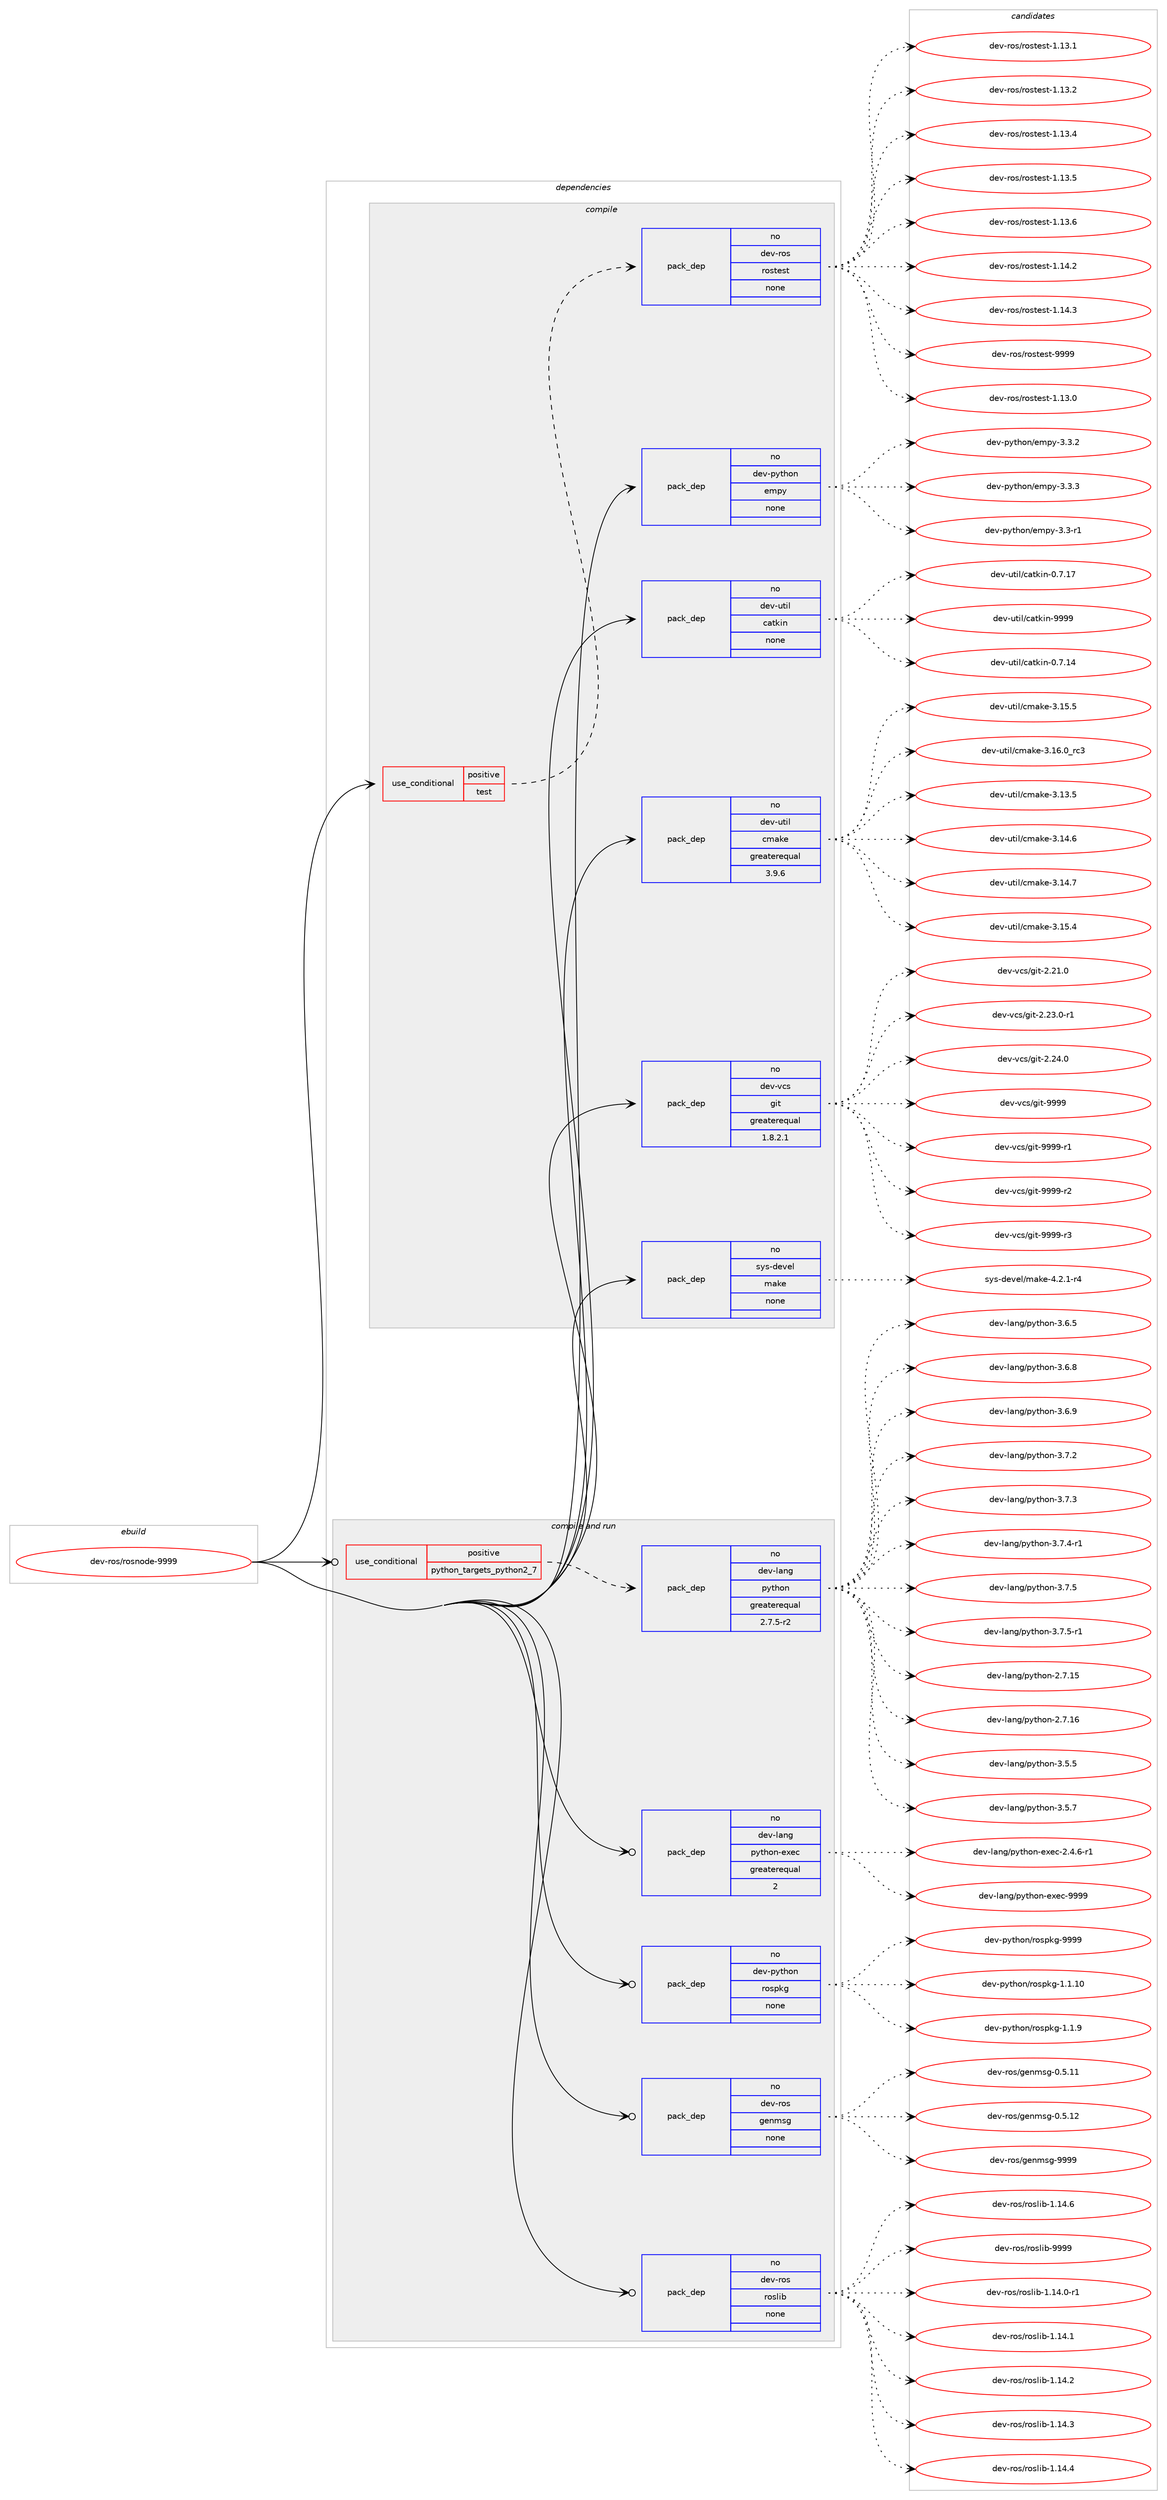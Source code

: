 digraph prolog {

# *************
# Graph options
# *************

newrank=true;
concentrate=true;
compound=true;
graph [rankdir=LR,fontname=Helvetica,fontsize=10,ranksep=1.5];#, ranksep=2.5, nodesep=0.2];
edge  [arrowhead=vee];
node  [fontname=Helvetica,fontsize=10];

# **********
# The ebuild
# **********

subgraph cluster_leftcol {
color=gray;
rank=same;
label=<<i>ebuild</i>>;
id [label="dev-ros/rosnode-9999", color=red, width=4, href="../dev-ros/rosnode-9999.svg"];
}

# ****************
# The dependencies
# ****************

subgraph cluster_midcol {
color=gray;
label=<<i>dependencies</i>>;
subgraph cluster_compile {
fillcolor="#eeeeee";
style=filled;
label=<<i>compile</i>>;
subgraph cond154813 {
dependency662420 [label=<<TABLE BORDER="0" CELLBORDER="1" CELLSPACING="0" CELLPADDING="4"><TR><TD ROWSPAN="3" CELLPADDING="10">use_conditional</TD></TR><TR><TD>positive</TD></TR><TR><TD>test</TD></TR></TABLE>>, shape=none, color=red];
subgraph pack495701 {
dependency662421 [label=<<TABLE BORDER="0" CELLBORDER="1" CELLSPACING="0" CELLPADDING="4" WIDTH="220"><TR><TD ROWSPAN="6" CELLPADDING="30">pack_dep</TD></TR><TR><TD WIDTH="110">no</TD></TR><TR><TD>dev-ros</TD></TR><TR><TD>rostest</TD></TR><TR><TD>none</TD></TR><TR><TD></TD></TR></TABLE>>, shape=none, color=blue];
}
dependency662420:e -> dependency662421:w [weight=20,style="dashed",arrowhead="vee"];
}
id:e -> dependency662420:w [weight=20,style="solid",arrowhead="vee"];
subgraph pack495702 {
dependency662422 [label=<<TABLE BORDER="0" CELLBORDER="1" CELLSPACING="0" CELLPADDING="4" WIDTH="220"><TR><TD ROWSPAN="6" CELLPADDING="30">pack_dep</TD></TR><TR><TD WIDTH="110">no</TD></TR><TR><TD>dev-python</TD></TR><TR><TD>empy</TD></TR><TR><TD>none</TD></TR><TR><TD></TD></TR></TABLE>>, shape=none, color=blue];
}
id:e -> dependency662422:w [weight=20,style="solid",arrowhead="vee"];
subgraph pack495703 {
dependency662423 [label=<<TABLE BORDER="0" CELLBORDER="1" CELLSPACING="0" CELLPADDING="4" WIDTH="220"><TR><TD ROWSPAN="6" CELLPADDING="30">pack_dep</TD></TR><TR><TD WIDTH="110">no</TD></TR><TR><TD>dev-util</TD></TR><TR><TD>catkin</TD></TR><TR><TD>none</TD></TR><TR><TD></TD></TR></TABLE>>, shape=none, color=blue];
}
id:e -> dependency662423:w [weight=20,style="solid",arrowhead="vee"];
subgraph pack495704 {
dependency662424 [label=<<TABLE BORDER="0" CELLBORDER="1" CELLSPACING="0" CELLPADDING="4" WIDTH="220"><TR><TD ROWSPAN="6" CELLPADDING="30">pack_dep</TD></TR><TR><TD WIDTH="110">no</TD></TR><TR><TD>dev-util</TD></TR><TR><TD>cmake</TD></TR><TR><TD>greaterequal</TD></TR><TR><TD>3.9.6</TD></TR></TABLE>>, shape=none, color=blue];
}
id:e -> dependency662424:w [weight=20,style="solid",arrowhead="vee"];
subgraph pack495705 {
dependency662425 [label=<<TABLE BORDER="0" CELLBORDER="1" CELLSPACING="0" CELLPADDING="4" WIDTH="220"><TR><TD ROWSPAN="6" CELLPADDING="30">pack_dep</TD></TR><TR><TD WIDTH="110">no</TD></TR><TR><TD>dev-vcs</TD></TR><TR><TD>git</TD></TR><TR><TD>greaterequal</TD></TR><TR><TD>1.8.2.1</TD></TR></TABLE>>, shape=none, color=blue];
}
id:e -> dependency662425:w [weight=20,style="solid",arrowhead="vee"];
subgraph pack495706 {
dependency662426 [label=<<TABLE BORDER="0" CELLBORDER="1" CELLSPACING="0" CELLPADDING="4" WIDTH="220"><TR><TD ROWSPAN="6" CELLPADDING="30">pack_dep</TD></TR><TR><TD WIDTH="110">no</TD></TR><TR><TD>sys-devel</TD></TR><TR><TD>make</TD></TR><TR><TD>none</TD></TR><TR><TD></TD></TR></TABLE>>, shape=none, color=blue];
}
id:e -> dependency662426:w [weight=20,style="solid",arrowhead="vee"];
}
subgraph cluster_compileandrun {
fillcolor="#eeeeee";
style=filled;
label=<<i>compile and run</i>>;
subgraph cond154814 {
dependency662427 [label=<<TABLE BORDER="0" CELLBORDER="1" CELLSPACING="0" CELLPADDING="4"><TR><TD ROWSPAN="3" CELLPADDING="10">use_conditional</TD></TR><TR><TD>positive</TD></TR><TR><TD>python_targets_python2_7</TD></TR></TABLE>>, shape=none, color=red];
subgraph pack495707 {
dependency662428 [label=<<TABLE BORDER="0" CELLBORDER="1" CELLSPACING="0" CELLPADDING="4" WIDTH="220"><TR><TD ROWSPAN="6" CELLPADDING="30">pack_dep</TD></TR><TR><TD WIDTH="110">no</TD></TR><TR><TD>dev-lang</TD></TR><TR><TD>python</TD></TR><TR><TD>greaterequal</TD></TR><TR><TD>2.7.5-r2</TD></TR></TABLE>>, shape=none, color=blue];
}
dependency662427:e -> dependency662428:w [weight=20,style="dashed",arrowhead="vee"];
}
id:e -> dependency662427:w [weight=20,style="solid",arrowhead="odotvee"];
subgraph pack495708 {
dependency662429 [label=<<TABLE BORDER="0" CELLBORDER="1" CELLSPACING="0" CELLPADDING="4" WIDTH="220"><TR><TD ROWSPAN="6" CELLPADDING="30">pack_dep</TD></TR><TR><TD WIDTH="110">no</TD></TR><TR><TD>dev-lang</TD></TR><TR><TD>python-exec</TD></TR><TR><TD>greaterequal</TD></TR><TR><TD>2</TD></TR></TABLE>>, shape=none, color=blue];
}
id:e -> dependency662429:w [weight=20,style="solid",arrowhead="odotvee"];
subgraph pack495709 {
dependency662430 [label=<<TABLE BORDER="0" CELLBORDER="1" CELLSPACING="0" CELLPADDING="4" WIDTH="220"><TR><TD ROWSPAN="6" CELLPADDING="30">pack_dep</TD></TR><TR><TD WIDTH="110">no</TD></TR><TR><TD>dev-python</TD></TR><TR><TD>rospkg</TD></TR><TR><TD>none</TD></TR><TR><TD></TD></TR></TABLE>>, shape=none, color=blue];
}
id:e -> dependency662430:w [weight=20,style="solid",arrowhead="odotvee"];
subgraph pack495710 {
dependency662431 [label=<<TABLE BORDER="0" CELLBORDER="1" CELLSPACING="0" CELLPADDING="4" WIDTH="220"><TR><TD ROWSPAN="6" CELLPADDING="30">pack_dep</TD></TR><TR><TD WIDTH="110">no</TD></TR><TR><TD>dev-ros</TD></TR><TR><TD>genmsg</TD></TR><TR><TD>none</TD></TR><TR><TD></TD></TR></TABLE>>, shape=none, color=blue];
}
id:e -> dependency662431:w [weight=20,style="solid",arrowhead="odotvee"];
subgraph pack495711 {
dependency662432 [label=<<TABLE BORDER="0" CELLBORDER="1" CELLSPACING="0" CELLPADDING="4" WIDTH="220"><TR><TD ROWSPAN="6" CELLPADDING="30">pack_dep</TD></TR><TR><TD WIDTH="110">no</TD></TR><TR><TD>dev-ros</TD></TR><TR><TD>roslib</TD></TR><TR><TD>none</TD></TR><TR><TD></TD></TR></TABLE>>, shape=none, color=blue];
}
id:e -> dependency662432:w [weight=20,style="solid",arrowhead="odotvee"];
}
subgraph cluster_run {
fillcolor="#eeeeee";
style=filled;
label=<<i>run</i>>;
}
}

# **************
# The candidates
# **************

subgraph cluster_choices {
rank=same;
color=gray;
label=<<i>candidates</i>>;

subgraph choice495701 {
color=black;
nodesep=1;
choice100101118451141111154711411111511610111511645494649514648 [label="dev-ros/rostest-1.13.0", color=red, width=4,href="../dev-ros/rostest-1.13.0.svg"];
choice100101118451141111154711411111511610111511645494649514649 [label="dev-ros/rostest-1.13.1", color=red, width=4,href="../dev-ros/rostest-1.13.1.svg"];
choice100101118451141111154711411111511610111511645494649514650 [label="dev-ros/rostest-1.13.2", color=red, width=4,href="../dev-ros/rostest-1.13.2.svg"];
choice100101118451141111154711411111511610111511645494649514652 [label="dev-ros/rostest-1.13.4", color=red, width=4,href="../dev-ros/rostest-1.13.4.svg"];
choice100101118451141111154711411111511610111511645494649514653 [label="dev-ros/rostest-1.13.5", color=red, width=4,href="../dev-ros/rostest-1.13.5.svg"];
choice100101118451141111154711411111511610111511645494649514654 [label="dev-ros/rostest-1.13.6", color=red, width=4,href="../dev-ros/rostest-1.13.6.svg"];
choice100101118451141111154711411111511610111511645494649524650 [label="dev-ros/rostest-1.14.2", color=red, width=4,href="../dev-ros/rostest-1.14.2.svg"];
choice100101118451141111154711411111511610111511645494649524651 [label="dev-ros/rostest-1.14.3", color=red, width=4,href="../dev-ros/rostest-1.14.3.svg"];
choice10010111845114111115471141111151161011151164557575757 [label="dev-ros/rostest-9999", color=red, width=4,href="../dev-ros/rostest-9999.svg"];
dependency662421:e -> choice100101118451141111154711411111511610111511645494649514648:w [style=dotted,weight="100"];
dependency662421:e -> choice100101118451141111154711411111511610111511645494649514649:w [style=dotted,weight="100"];
dependency662421:e -> choice100101118451141111154711411111511610111511645494649514650:w [style=dotted,weight="100"];
dependency662421:e -> choice100101118451141111154711411111511610111511645494649514652:w [style=dotted,weight="100"];
dependency662421:e -> choice100101118451141111154711411111511610111511645494649514653:w [style=dotted,weight="100"];
dependency662421:e -> choice100101118451141111154711411111511610111511645494649514654:w [style=dotted,weight="100"];
dependency662421:e -> choice100101118451141111154711411111511610111511645494649524650:w [style=dotted,weight="100"];
dependency662421:e -> choice100101118451141111154711411111511610111511645494649524651:w [style=dotted,weight="100"];
dependency662421:e -> choice10010111845114111115471141111151161011151164557575757:w [style=dotted,weight="100"];
}
subgraph choice495702 {
color=black;
nodesep=1;
choice1001011184511212111610411111047101109112121455146514511449 [label="dev-python/empy-3.3-r1", color=red, width=4,href="../dev-python/empy-3.3-r1.svg"];
choice1001011184511212111610411111047101109112121455146514650 [label="dev-python/empy-3.3.2", color=red, width=4,href="../dev-python/empy-3.3.2.svg"];
choice1001011184511212111610411111047101109112121455146514651 [label="dev-python/empy-3.3.3", color=red, width=4,href="../dev-python/empy-3.3.3.svg"];
dependency662422:e -> choice1001011184511212111610411111047101109112121455146514511449:w [style=dotted,weight="100"];
dependency662422:e -> choice1001011184511212111610411111047101109112121455146514650:w [style=dotted,weight="100"];
dependency662422:e -> choice1001011184511212111610411111047101109112121455146514651:w [style=dotted,weight="100"];
}
subgraph choice495703 {
color=black;
nodesep=1;
choice1001011184511711610510847999711610710511045484655464952 [label="dev-util/catkin-0.7.14", color=red, width=4,href="../dev-util/catkin-0.7.14.svg"];
choice1001011184511711610510847999711610710511045484655464955 [label="dev-util/catkin-0.7.17", color=red, width=4,href="../dev-util/catkin-0.7.17.svg"];
choice100101118451171161051084799971161071051104557575757 [label="dev-util/catkin-9999", color=red, width=4,href="../dev-util/catkin-9999.svg"];
dependency662423:e -> choice1001011184511711610510847999711610710511045484655464952:w [style=dotted,weight="100"];
dependency662423:e -> choice1001011184511711610510847999711610710511045484655464955:w [style=dotted,weight="100"];
dependency662423:e -> choice100101118451171161051084799971161071051104557575757:w [style=dotted,weight="100"];
}
subgraph choice495704 {
color=black;
nodesep=1;
choice1001011184511711610510847991099710710145514649514653 [label="dev-util/cmake-3.13.5", color=red, width=4,href="../dev-util/cmake-3.13.5.svg"];
choice1001011184511711610510847991099710710145514649524654 [label="dev-util/cmake-3.14.6", color=red, width=4,href="../dev-util/cmake-3.14.6.svg"];
choice1001011184511711610510847991099710710145514649524655 [label="dev-util/cmake-3.14.7", color=red, width=4,href="../dev-util/cmake-3.14.7.svg"];
choice1001011184511711610510847991099710710145514649534652 [label="dev-util/cmake-3.15.4", color=red, width=4,href="../dev-util/cmake-3.15.4.svg"];
choice1001011184511711610510847991099710710145514649534653 [label="dev-util/cmake-3.15.5", color=red, width=4,href="../dev-util/cmake-3.15.5.svg"];
choice1001011184511711610510847991099710710145514649544648951149951 [label="dev-util/cmake-3.16.0_rc3", color=red, width=4,href="../dev-util/cmake-3.16.0_rc3.svg"];
dependency662424:e -> choice1001011184511711610510847991099710710145514649514653:w [style=dotted,weight="100"];
dependency662424:e -> choice1001011184511711610510847991099710710145514649524654:w [style=dotted,weight="100"];
dependency662424:e -> choice1001011184511711610510847991099710710145514649524655:w [style=dotted,weight="100"];
dependency662424:e -> choice1001011184511711610510847991099710710145514649534652:w [style=dotted,weight="100"];
dependency662424:e -> choice1001011184511711610510847991099710710145514649534653:w [style=dotted,weight="100"];
dependency662424:e -> choice1001011184511711610510847991099710710145514649544648951149951:w [style=dotted,weight="100"];
}
subgraph choice495705 {
color=black;
nodesep=1;
choice10010111845118991154710310511645504650494648 [label="dev-vcs/git-2.21.0", color=red, width=4,href="../dev-vcs/git-2.21.0.svg"];
choice100101118451189911547103105116455046505146484511449 [label="dev-vcs/git-2.23.0-r1", color=red, width=4,href="../dev-vcs/git-2.23.0-r1.svg"];
choice10010111845118991154710310511645504650524648 [label="dev-vcs/git-2.24.0", color=red, width=4,href="../dev-vcs/git-2.24.0.svg"];
choice1001011184511899115471031051164557575757 [label="dev-vcs/git-9999", color=red, width=4,href="../dev-vcs/git-9999.svg"];
choice10010111845118991154710310511645575757574511449 [label="dev-vcs/git-9999-r1", color=red, width=4,href="../dev-vcs/git-9999-r1.svg"];
choice10010111845118991154710310511645575757574511450 [label="dev-vcs/git-9999-r2", color=red, width=4,href="../dev-vcs/git-9999-r2.svg"];
choice10010111845118991154710310511645575757574511451 [label="dev-vcs/git-9999-r3", color=red, width=4,href="../dev-vcs/git-9999-r3.svg"];
dependency662425:e -> choice10010111845118991154710310511645504650494648:w [style=dotted,weight="100"];
dependency662425:e -> choice100101118451189911547103105116455046505146484511449:w [style=dotted,weight="100"];
dependency662425:e -> choice10010111845118991154710310511645504650524648:w [style=dotted,weight="100"];
dependency662425:e -> choice1001011184511899115471031051164557575757:w [style=dotted,weight="100"];
dependency662425:e -> choice10010111845118991154710310511645575757574511449:w [style=dotted,weight="100"];
dependency662425:e -> choice10010111845118991154710310511645575757574511450:w [style=dotted,weight="100"];
dependency662425:e -> choice10010111845118991154710310511645575757574511451:w [style=dotted,weight="100"];
}
subgraph choice495706 {
color=black;
nodesep=1;
choice1151211154510010111810110847109971071014552465046494511452 [label="sys-devel/make-4.2.1-r4", color=red, width=4,href="../sys-devel/make-4.2.1-r4.svg"];
dependency662426:e -> choice1151211154510010111810110847109971071014552465046494511452:w [style=dotted,weight="100"];
}
subgraph choice495707 {
color=black;
nodesep=1;
choice10010111845108971101034711212111610411111045504655464953 [label="dev-lang/python-2.7.15", color=red, width=4,href="../dev-lang/python-2.7.15.svg"];
choice10010111845108971101034711212111610411111045504655464954 [label="dev-lang/python-2.7.16", color=red, width=4,href="../dev-lang/python-2.7.16.svg"];
choice100101118451089711010347112121116104111110455146534653 [label="dev-lang/python-3.5.5", color=red, width=4,href="../dev-lang/python-3.5.5.svg"];
choice100101118451089711010347112121116104111110455146534655 [label="dev-lang/python-3.5.7", color=red, width=4,href="../dev-lang/python-3.5.7.svg"];
choice100101118451089711010347112121116104111110455146544653 [label="dev-lang/python-3.6.5", color=red, width=4,href="../dev-lang/python-3.6.5.svg"];
choice100101118451089711010347112121116104111110455146544656 [label="dev-lang/python-3.6.8", color=red, width=4,href="../dev-lang/python-3.6.8.svg"];
choice100101118451089711010347112121116104111110455146544657 [label="dev-lang/python-3.6.9", color=red, width=4,href="../dev-lang/python-3.6.9.svg"];
choice100101118451089711010347112121116104111110455146554650 [label="dev-lang/python-3.7.2", color=red, width=4,href="../dev-lang/python-3.7.2.svg"];
choice100101118451089711010347112121116104111110455146554651 [label="dev-lang/python-3.7.3", color=red, width=4,href="../dev-lang/python-3.7.3.svg"];
choice1001011184510897110103471121211161041111104551465546524511449 [label="dev-lang/python-3.7.4-r1", color=red, width=4,href="../dev-lang/python-3.7.4-r1.svg"];
choice100101118451089711010347112121116104111110455146554653 [label="dev-lang/python-3.7.5", color=red, width=4,href="../dev-lang/python-3.7.5.svg"];
choice1001011184510897110103471121211161041111104551465546534511449 [label="dev-lang/python-3.7.5-r1", color=red, width=4,href="../dev-lang/python-3.7.5-r1.svg"];
dependency662428:e -> choice10010111845108971101034711212111610411111045504655464953:w [style=dotted,weight="100"];
dependency662428:e -> choice10010111845108971101034711212111610411111045504655464954:w [style=dotted,weight="100"];
dependency662428:e -> choice100101118451089711010347112121116104111110455146534653:w [style=dotted,weight="100"];
dependency662428:e -> choice100101118451089711010347112121116104111110455146534655:w [style=dotted,weight="100"];
dependency662428:e -> choice100101118451089711010347112121116104111110455146544653:w [style=dotted,weight="100"];
dependency662428:e -> choice100101118451089711010347112121116104111110455146544656:w [style=dotted,weight="100"];
dependency662428:e -> choice100101118451089711010347112121116104111110455146544657:w [style=dotted,weight="100"];
dependency662428:e -> choice100101118451089711010347112121116104111110455146554650:w [style=dotted,weight="100"];
dependency662428:e -> choice100101118451089711010347112121116104111110455146554651:w [style=dotted,weight="100"];
dependency662428:e -> choice1001011184510897110103471121211161041111104551465546524511449:w [style=dotted,weight="100"];
dependency662428:e -> choice100101118451089711010347112121116104111110455146554653:w [style=dotted,weight="100"];
dependency662428:e -> choice1001011184510897110103471121211161041111104551465546534511449:w [style=dotted,weight="100"];
}
subgraph choice495708 {
color=black;
nodesep=1;
choice10010111845108971101034711212111610411111045101120101994550465246544511449 [label="dev-lang/python-exec-2.4.6-r1", color=red, width=4,href="../dev-lang/python-exec-2.4.6-r1.svg"];
choice10010111845108971101034711212111610411111045101120101994557575757 [label="dev-lang/python-exec-9999", color=red, width=4,href="../dev-lang/python-exec-9999.svg"];
dependency662429:e -> choice10010111845108971101034711212111610411111045101120101994550465246544511449:w [style=dotted,weight="100"];
dependency662429:e -> choice10010111845108971101034711212111610411111045101120101994557575757:w [style=dotted,weight="100"];
}
subgraph choice495709 {
color=black;
nodesep=1;
choice100101118451121211161041111104711411111511210710345494649464948 [label="dev-python/rospkg-1.1.10", color=red, width=4,href="../dev-python/rospkg-1.1.10.svg"];
choice1001011184511212111610411111047114111115112107103454946494657 [label="dev-python/rospkg-1.1.9", color=red, width=4,href="../dev-python/rospkg-1.1.9.svg"];
choice10010111845112121116104111110471141111151121071034557575757 [label="dev-python/rospkg-9999", color=red, width=4,href="../dev-python/rospkg-9999.svg"];
dependency662430:e -> choice100101118451121211161041111104711411111511210710345494649464948:w [style=dotted,weight="100"];
dependency662430:e -> choice1001011184511212111610411111047114111115112107103454946494657:w [style=dotted,weight="100"];
dependency662430:e -> choice10010111845112121116104111110471141111151121071034557575757:w [style=dotted,weight="100"];
}
subgraph choice495710 {
color=black;
nodesep=1;
choice100101118451141111154710310111010911510345484653464949 [label="dev-ros/genmsg-0.5.11", color=red, width=4,href="../dev-ros/genmsg-0.5.11.svg"];
choice100101118451141111154710310111010911510345484653464950 [label="dev-ros/genmsg-0.5.12", color=red, width=4,href="../dev-ros/genmsg-0.5.12.svg"];
choice10010111845114111115471031011101091151034557575757 [label="dev-ros/genmsg-9999", color=red, width=4,href="../dev-ros/genmsg-9999.svg"];
dependency662431:e -> choice100101118451141111154710310111010911510345484653464949:w [style=dotted,weight="100"];
dependency662431:e -> choice100101118451141111154710310111010911510345484653464950:w [style=dotted,weight="100"];
dependency662431:e -> choice10010111845114111115471031011101091151034557575757:w [style=dotted,weight="100"];
}
subgraph choice495711 {
color=black;
nodesep=1;
choice100101118451141111154711411111510810598454946495246484511449 [label="dev-ros/roslib-1.14.0-r1", color=red, width=4,href="../dev-ros/roslib-1.14.0-r1.svg"];
choice10010111845114111115471141111151081059845494649524649 [label="dev-ros/roslib-1.14.1", color=red, width=4,href="../dev-ros/roslib-1.14.1.svg"];
choice10010111845114111115471141111151081059845494649524650 [label="dev-ros/roslib-1.14.2", color=red, width=4,href="../dev-ros/roslib-1.14.2.svg"];
choice10010111845114111115471141111151081059845494649524651 [label="dev-ros/roslib-1.14.3", color=red, width=4,href="../dev-ros/roslib-1.14.3.svg"];
choice10010111845114111115471141111151081059845494649524652 [label="dev-ros/roslib-1.14.4", color=red, width=4,href="../dev-ros/roslib-1.14.4.svg"];
choice10010111845114111115471141111151081059845494649524654 [label="dev-ros/roslib-1.14.6", color=red, width=4,href="../dev-ros/roslib-1.14.6.svg"];
choice1001011184511411111547114111115108105984557575757 [label="dev-ros/roslib-9999", color=red, width=4,href="../dev-ros/roslib-9999.svg"];
dependency662432:e -> choice100101118451141111154711411111510810598454946495246484511449:w [style=dotted,weight="100"];
dependency662432:e -> choice10010111845114111115471141111151081059845494649524649:w [style=dotted,weight="100"];
dependency662432:e -> choice10010111845114111115471141111151081059845494649524650:w [style=dotted,weight="100"];
dependency662432:e -> choice10010111845114111115471141111151081059845494649524651:w [style=dotted,weight="100"];
dependency662432:e -> choice10010111845114111115471141111151081059845494649524652:w [style=dotted,weight="100"];
dependency662432:e -> choice10010111845114111115471141111151081059845494649524654:w [style=dotted,weight="100"];
dependency662432:e -> choice1001011184511411111547114111115108105984557575757:w [style=dotted,weight="100"];
}
}

}
